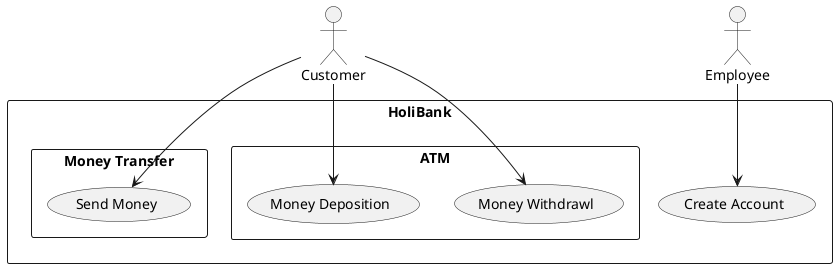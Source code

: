
@startuml
actor "Customer" as cus
actor "Employee" as emp

rectangle HoliBank {
  usecase "Create Account" as UC0

  rectangle ATM {
    usecase "Money Withdrawl" as UC1
    usecase "Money Deposition" as UC2
  }


  rectangle "Money Transfer" {
    usecase "Send Money" as UC3
  }

}
cus --> UC1
cus --> UC2
cus --> UC3
emp --> UC0
@enduml

